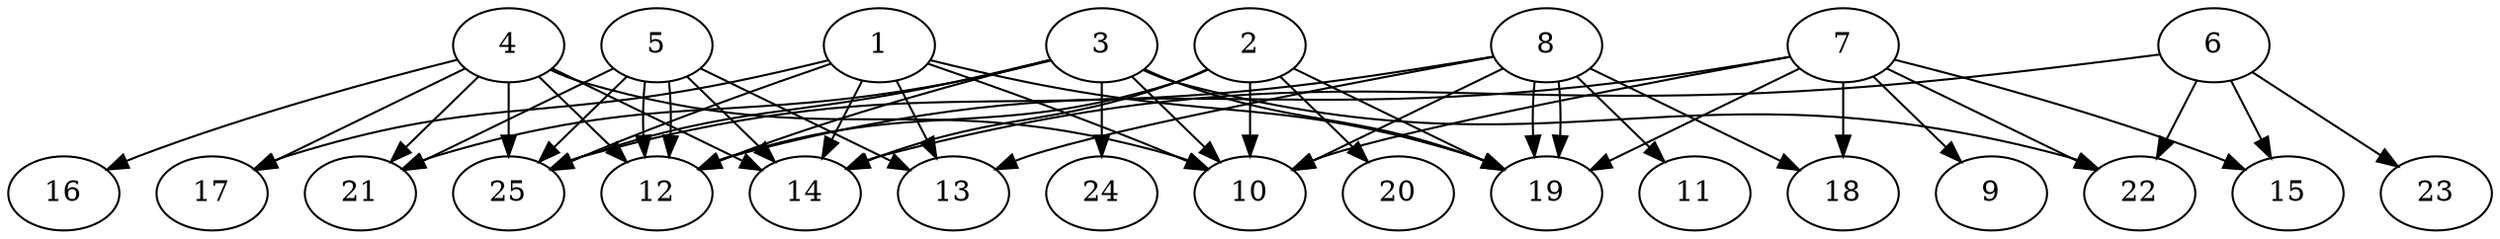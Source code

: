 // DAG automatically generated by daggen at Tue Aug  6 16:26:47 2019
// ./daggen --dot -n 25 --ccr 0.4 --fat 0.8 --regular 0.5 --density 0.7 --mindata 5242880 --maxdata 52428800 
digraph G {
  1 [size="33313280", alpha="0.05", expect_size="13325312"] 
  1 -> 10 [size ="13325312"]
  1 -> 13 [size ="13325312"]
  1 -> 14 [size ="13325312"]
  1 -> 17 [size ="13325312"]
  1 -> 19 [size ="13325312"]
  1 -> 25 [size ="13325312"]
  2 [size="33766400", alpha="0.08", expect_size="13506560"] 
  2 -> 10 [size ="13506560"]
  2 -> 12 [size ="13506560"]
  2 -> 14 [size ="13506560"]
  2 -> 19 [size ="13506560"]
  2 -> 20 [size ="13506560"]
  3 [size="73881600", alpha="0.08", expect_size="29552640"] 
  3 -> 10 [size ="29552640"]
  3 -> 12 [size ="29552640"]
  3 -> 19 [size ="29552640"]
  3 -> 21 [size ="29552640"]
  3 -> 22 [size ="29552640"]
  3 -> 24 [size ="29552640"]
  3 -> 25 [size ="29552640"]
  4 [size="15301120", alpha="0.06", expect_size="6120448"] 
  4 -> 10 [size ="6120448"]
  4 -> 12 [size ="6120448"]
  4 -> 14 [size ="6120448"]
  4 -> 16 [size ="6120448"]
  4 -> 17 [size ="6120448"]
  4 -> 21 [size ="6120448"]
  4 -> 25 [size ="6120448"]
  5 [size="130293760", alpha="0.17", expect_size="52117504"] 
  5 -> 12 [size ="52117504"]
  5 -> 12 [size ="52117504"]
  5 -> 13 [size ="52117504"]
  5 -> 14 [size ="52117504"]
  5 -> 21 [size ="52117504"]
  5 -> 25 [size ="52117504"]
  6 [size="100090880", alpha="0.06", expect_size="40036352"] 
  6 -> 14 [size ="40036352"]
  6 -> 15 [size ="40036352"]
  6 -> 22 [size ="40036352"]
  6 -> 23 [size ="40036352"]
  7 [size="59128320", alpha="0.05", expect_size="23651328"] 
  7 -> 9 [size ="23651328"]
  7 -> 10 [size ="23651328"]
  7 -> 12 [size ="23651328"]
  7 -> 15 [size ="23651328"]
  7 -> 18 [size ="23651328"]
  7 -> 19 [size ="23651328"]
  7 -> 22 [size ="23651328"]
  8 [size="123097600", alpha="0.03", expect_size="49239040"] 
  8 -> 10 [size ="49239040"]
  8 -> 11 [size ="49239040"]
  8 -> 13 [size ="49239040"]
  8 -> 18 [size ="49239040"]
  8 -> 19 [size ="49239040"]
  8 -> 19 [size ="49239040"]
  8 -> 25 [size ="49239040"]
  9 [size="31523840", alpha="0.09", expect_size="12609536"] 
  10 [size="64634880", alpha="0.12", expect_size="25853952"] 
  11 [size="53739520", alpha="0.08", expect_size="21495808"] 
  12 [size="84482560", alpha="0.12", expect_size="33793024"] 
  13 [size="130135040", alpha="0.08", expect_size="52054016"] 
  14 [size="60208640", alpha="0.12", expect_size="24083456"] 
  15 [size="97167360", alpha="0.14", expect_size="38866944"] 
  16 [size="81016320", alpha="0.17", expect_size="32406528"] 
  17 [size="117719040", alpha="0.08", expect_size="47087616"] 
  18 [size="28154880", alpha="0.15", expect_size="11261952"] 
  19 [size="43804160", alpha="0.13", expect_size="17521664"] 
  20 [size="99151360", alpha="0.12", expect_size="39660544"] 
  21 [size="50851840", alpha="0.14", expect_size="20340736"] 
  22 [size="97538560", alpha="0.20", expect_size="39015424"] 
  23 [size="49909760", alpha="0.16", expect_size="19963904"] 
  24 [size="96524800", alpha="0.13", expect_size="38609920"] 
  25 [size="50618880", alpha="0.09", expect_size="20247552"] 
}
